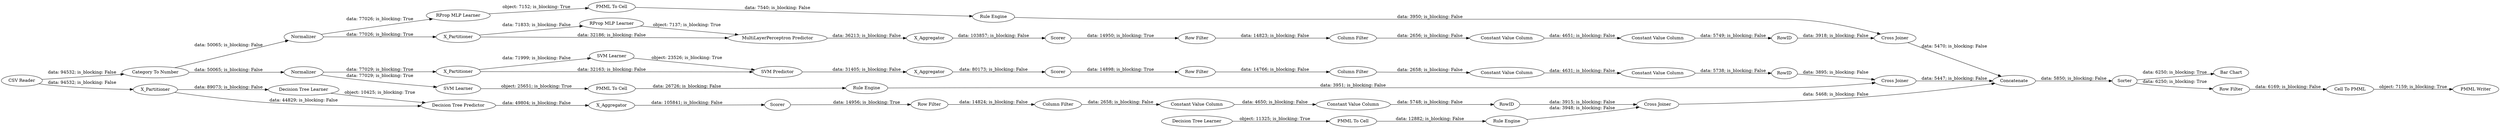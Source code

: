 digraph {
	"-1849464041747288313_292" [label="Constant Value Column"]
	"-5925997524428798009_41" [label=Scorer]
	"-6436257005527067760_34" [label="Rule Engine"]
	"-1359827032425893000_294" [label="Column Filter"]
	"-6436257005527067760_22" [label="PMML To Cell"]
	"-1849464041747288313_293" [label=RowID]
	"-437034670717345123_294" [label="Column Filter"]
	"-1849464041747288313_290" [label="Constant Value Column"]
	"-8106596495258598770_34" [label="PMML To Cell"]
	"-5925997524428798009_31" [label="SVM Learner"]
	"-6436257005527067760_35" [label="RProp MLP Learner"]
	"-5925997524428798009_39" [label="Cross Joiner"]
	"-1849464041747288313_9" [label="Row Filter"]
	"786238816191350436_39" [label=Normalizer]
	"7415987741986663360_7" [label=X_Aggregator]
	"1644474211079746749_61" [label="PMML Writer"]
	"-9197713637232382243_34" [label="Rule Engine"]
	"-437034670717345123_293" [label=RowID]
	"-8106596495258598770_35" [label="Rule Engine"]
	"1644474211079746749_59" [label="Bar Chart"]
	"1644474211079746749_60" [label=Concatenate]
	"7415987741986663360_38" [label="Cross Joiner"]
	"-5925997524428798009_2" [label=X_Partitioner]
	"1644474211079746749_58" [label="Category To Number"]
	"7415987741986663360_31" [label="Decision Tree Learner"]
	"-1849464041747288313_294" [label="Column Filter"]
	"-9197713637232382243_33" [label="Decision Tree Learner"]
	"-437034670717345123_9" [label="Row Filter"]
	"-437034670717345123_290" [label="Constant Value Column"]
	"786238816191350436_2" [label=X_Partitioner]
	"7415987741986663360_32" [label="Decision Tree Predictor"]
	"-5925997524428798009_32" [label="SVM Predictor"]
	"786238816191350436_31" [label="RProp MLP Learner"]
	"1644474211079746749_63" [label="CSV Reader"]
	"7415987741986663360_2" [label=X_Partitioner]
	"1644474211079746749_52" [label=Sorter]
	"-437034670717345123_292" [label="Constant Value Column"]
	"786238816191350436_40" [label=Scorer]
	"1644474211079746749_54" [label="Cell To PMML"]
	"1644474211079746749_53" [label="Row Filter"]
	"786238816191350436_32" [label="MultiLayerPerceptron Predictor"]
	"-1359827032425893000_290" [label="Constant Value Column"]
	"-1359827032425893000_292" [label="Constant Value Column"]
	"-9197713637232382243_28" [label="PMML To Cell"]
	"-8106596495258598770_33" [label="SVM Learner"]
	"7415987741986663360_39" [label=Scorer]
	"-1359827032425893000_293" [label=RowID]
	"786238816191350436_7" [label=X_Aggregator]
	"-1359827032425893000_9" [label="Row Filter"]
	"786238816191350436_38" [label="Cross Joiner"]
	"-5925997524428798009_7" [label=X_Aggregator]
	"-5925997524428798009_40" [label=Normalizer]
	"-5925997524428798009_41" -> "-1359827032425893000_9" [label="data: 14898; is_blocking: True"]
	"7415987741986663360_7" -> "7415987741986663360_39" [label="data: 105841; is_blocking: False"]
	"1644474211079746749_52" -> "1644474211079746749_53" [label="data: 6250; is_blocking: True"]
	"-5925997524428798009_31" -> "-5925997524428798009_32" [label="object: 23526; is_blocking: True"]
	"-437034670717345123_294" -> "-437034670717345123_290" [label="data: 2658; is_blocking: False"]
	"1644474211079746749_53" -> "1644474211079746749_54" [label="data: 6169; is_blocking: False"]
	"-5925997524428798009_40" -> "-8106596495258598770_33" [label="data: 77029; is_blocking: True"]
	"1644474211079746749_58" -> "-5925997524428798009_40" [label="data: 50065; is_blocking: False"]
	"-9197713637232382243_34" -> "7415987741986663360_38" [label="data: 3948; is_blocking: False"]
	"-9197713637232382243_33" -> "-9197713637232382243_28" [label="object: 11325; is_blocking: True"]
	"1644474211079746749_63" -> "7415987741986663360_2" [label="data: 94532; is_blocking: False"]
	"-1849464041747288313_293" -> "786238816191350436_38" [label="data: 3918; is_blocking: False"]
	"786238816191350436_38" -> "1644474211079746749_60" [label="data: 5470; is_blocking: False"]
	"-1359827032425893000_294" -> "-1359827032425893000_290" [label="data: 2658; is_blocking: False"]
	"-8106596495258598770_33" -> "-8106596495258598770_34" [label="object: 25651; is_blocking: True"]
	"786238816191350436_31" -> "786238816191350436_32" [label="object: 7137; is_blocking: True"]
	"7415987741986663360_39" -> "-437034670717345123_9" [label="data: 14956; is_blocking: True"]
	"-5925997524428798009_2" -> "-5925997524428798009_31" [label="data: 71999; is_blocking: False"]
	"786238816191350436_39" -> "-6436257005527067760_35" [label="data: 77026; is_blocking: True"]
	"-1359827032425893000_290" -> "-1359827032425893000_292" [label="data: 4631; is_blocking: False"]
	"-6436257005527067760_22" -> "-6436257005527067760_34" [label="data: 7540; is_blocking: False"]
	"-1849464041747288313_292" -> "-1849464041747288313_293" [label="data: 5749; is_blocking: False"]
	"1644474211079746749_58" -> "786238816191350436_39" [label="data: 50065; is_blocking: False"]
	"-5925997524428798009_7" -> "-5925997524428798009_41" [label="data: 80173; is_blocking: False"]
	"1644474211079746749_63" -> "1644474211079746749_58" [label="data: 94532; is_blocking: False"]
	"-1849464041747288313_294" -> "-1849464041747288313_290" [label="data: 2656; is_blocking: False"]
	"-5925997524428798009_32" -> "-5925997524428798009_7" [label="data: 31405; is_blocking: False"]
	"-9197713637232382243_28" -> "-9197713637232382243_34" [label="data: 12882; is_blocking: False"]
	"-1359827032425893000_292" -> "-1359827032425893000_293" [label="data: 5738; is_blocking: False"]
	"-5925997524428798009_39" -> "1644474211079746749_60" [label="data: 5447; is_blocking: False"]
	"7415987741986663360_2" -> "7415987741986663360_32" [label="data: 44829; is_blocking: False"]
	"786238816191350436_32" -> "786238816191350436_7" [label="data: 36213; is_blocking: False"]
	"7415987741986663360_32" -> "7415987741986663360_7" [label="data: 49804; is_blocking: False"]
	"-437034670717345123_290" -> "-437034670717345123_292" [label="data: 4650; is_blocking: False"]
	"-437034670717345123_293" -> "7415987741986663360_38" [label="data: 3915; is_blocking: False"]
	"-1359827032425893000_9" -> "-1359827032425893000_294" [label="data: 14766; is_blocking: False"]
	"-5925997524428798009_2" -> "-5925997524428798009_32" [label="data: 32163; is_blocking: False"]
	"-1849464041747288313_9" -> "-1849464041747288313_294" [label="data: 14823; is_blocking: False"]
	"1644474211079746749_54" -> "1644474211079746749_61" [label="object: 7159; is_blocking: True"]
	"-437034670717345123_9" -> "-437034670717345123_294" [label="data: 14824; is_blocking: False"]
	"786238816191350436_40" -> "-1849464041747288313_9" [label="data: 14950; is_blocking: True"]
	"-1359827032425893000_293" -> "-5925997524428798009_39" [label="data: 3895; is_blocking: False"]
	"7415987741986663360_38" -> "1644474211079746749_60" [label="data: 5468; is_blocking: False"]
	"-8106596495258598770_34" -> "-8106596495258598770_35" [label="data: 26726; is_blocking: False"]
	"-6436257005527067760_35" -> "-6436257005527067760_22" [label="object: 7152; is_blocking: True"]
	"-6436257005527067760_34" -> "786238816191350436_38" [label="data: 3950; is_blocking: False"]
	"7415987741986663360_2" -> "7415987741986663360_31" [label="data: 89073; is_blocking: False"]
	"786238816191350436_7" -> "786238816191350436_40" [label="data: 103857; is_blocking: False"]
	"786238816191350436_39" -> "786238816191350436_2" [label="data: 77026; is_blocking: True"]
	"-8106596495258598770_35" -> "-5925997524428798009_39" [label="data: 3951; is_blocking: False"]
	"1644474211079746749_60" -> "1644474211079746749_52" [label="data: 5850; is_blocking: False"]
	"-437034670717345123_292" -> "-437034670717345123_293" [label="data: 5748; is_blocking: False"]
	"786238816191350436_2" -> "786238816191350436_32" [label="data: 32186; is_blocking: False"]
	"-5925997524428798009_40" -> "-5925997524428798009_2" [label="data: 77029; is_blocking: True"]
	"-1849464041747288313_290" -> "-1849464041747288313_292" [label="data: 4651; is_blocking: False"]
	"1644474211079746749_52" -> "1644474211079746749_59" [label="data: 6250; is_blocking: True"]
	"7415987741986663360_31" -> "7415987741986663360_32" [label="object: 10425; is_blocking: True"]
	"786238816191350436_2" -> "786238816191350436_31" [label="data: 71833; is_blocking: False"]
	rankdir=LR
}
